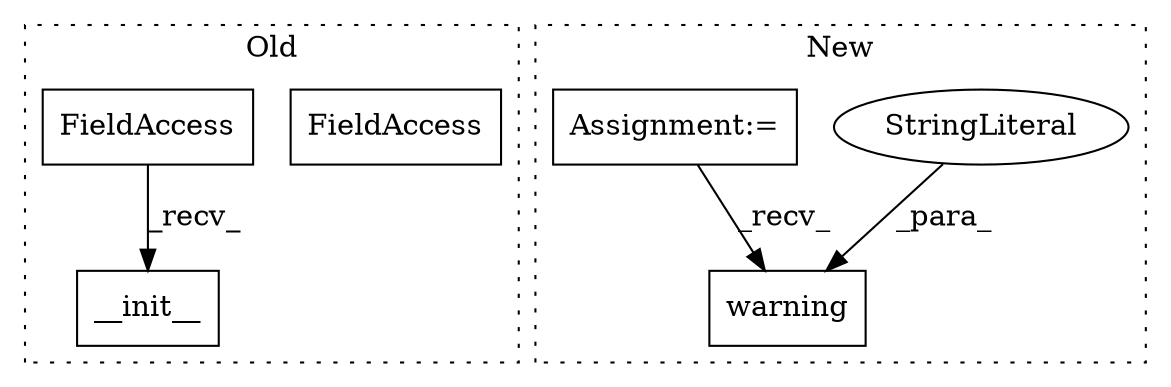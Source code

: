 digraph G {
subgraph cluster0 {
1 [label="__init__" a="32" s="762,829" l="9,1" shape="box"];
5 [label="FieldAccess" a="22" s="708" l="53" shape="box"];
6 [label="FieldAccess" a="22" s="708" l="53" shape="box"];
label = "Old";
style="dotted";
}
subgraph cluster1 {
2 [label="warning" a="32" s="763,881" l="8,1" shape="box"];
3 [label="StringLiteral" a="45" s="771" l="110" shape="ellipse"];
4 [label="Assignment:=" a="7" s="571" l="6" shape="box"];
label = "New";
style="dotted";
}
3 -> 2 [label="_para_"];
4 -> 2 [label="_recv_"];
6 -> 1 [label="_recv_"];
}